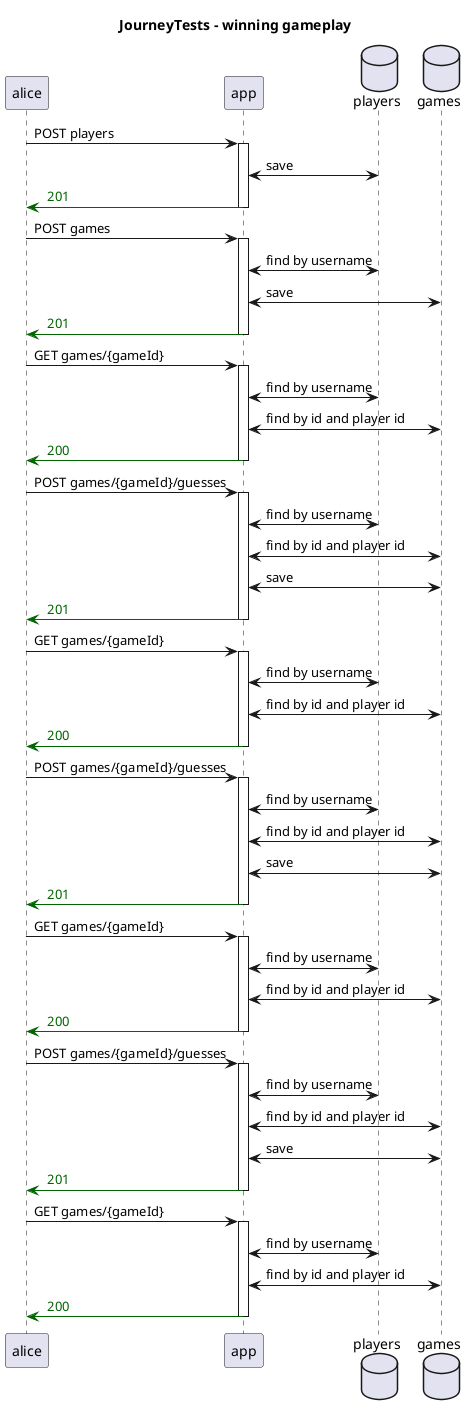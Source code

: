 @startuml
title JourneyTests - winning gameplay
participant "alice"
participant "app"
database "players"
database "games"
"alice" -> "app": POST players
activate "app"
"app" <-> "players": save
"app" -[#DarkGreen]> "alice": <color:DarkGreen> 201 
deactivate "app"
"alice" -> "app": POST games
activate "app"
"app" <-> "players": find by username
"app" <-> "games": save
"app" -[#DarkGreen]> "alice": <color:DarkGreen> 201 
deactivate "app"
"alice" -> "app": GET games/{gameId}
activate "app"
"app" <-> "players": find by username
"app" <-> "games": find by id and player id
"app" -[#DarkGreen]> "alice": <color:DarkGreen> 200 
deactivate "app"
"alice" -> "app": POST games/{gameId}/guesses
activate "app"
"app" <-> "players": find by username
"app" <-> "games": find by id and player id
"app" <-> "games": save
"app" -[#DarkGreen]> "alice": <color:DarkGreen> 201 
deactivate "app"
"alice" -> "app": GET games/{gameId}
activate "app"
"app" <-> "players": find by username
"app" <-> "games": find by id and player id
"app" -[#DarkGreen]> "alice": <color:DarkGreen> 200 
deactivate "app"
"alice" -> "app": POST games/{gameId}/guesses
activate "app"
"app" <-> "players": find by username
"app" <-> "games": find by id and player id
"app" <-> "games": save
"app" -[#DarkGreen]> "alice": <color:DarkGreen> 201 
deactivate "app"
"alice" -> "app": GET games/{gameId}
activate "app"
"app" <-> "players": find by username
"app" <-> "games": find by id and player id
"app" -[#DarkGreen]> "alice": <color:DarkGreen> 200 
deactivate "app"
"alice" -> "app": POST games/{gameId}/guesses
activate "app"
"app" <-> "players": find by username
"app" <-> "games": find by id and player id
"app" <-> "games": save
"app" -[#DarkGreen]> "alice": <color:DarkGreen> 201 
deactivate "app"
"alice" -> "app": GET games/{gameId}
activate "app"
"app" <-> "players": find by username
"app" <-> "games": find by id and player id
"app" -[#DarkGreen]> "alice": <color:DarkGreen> 200 
deactivate "app"
@enduml